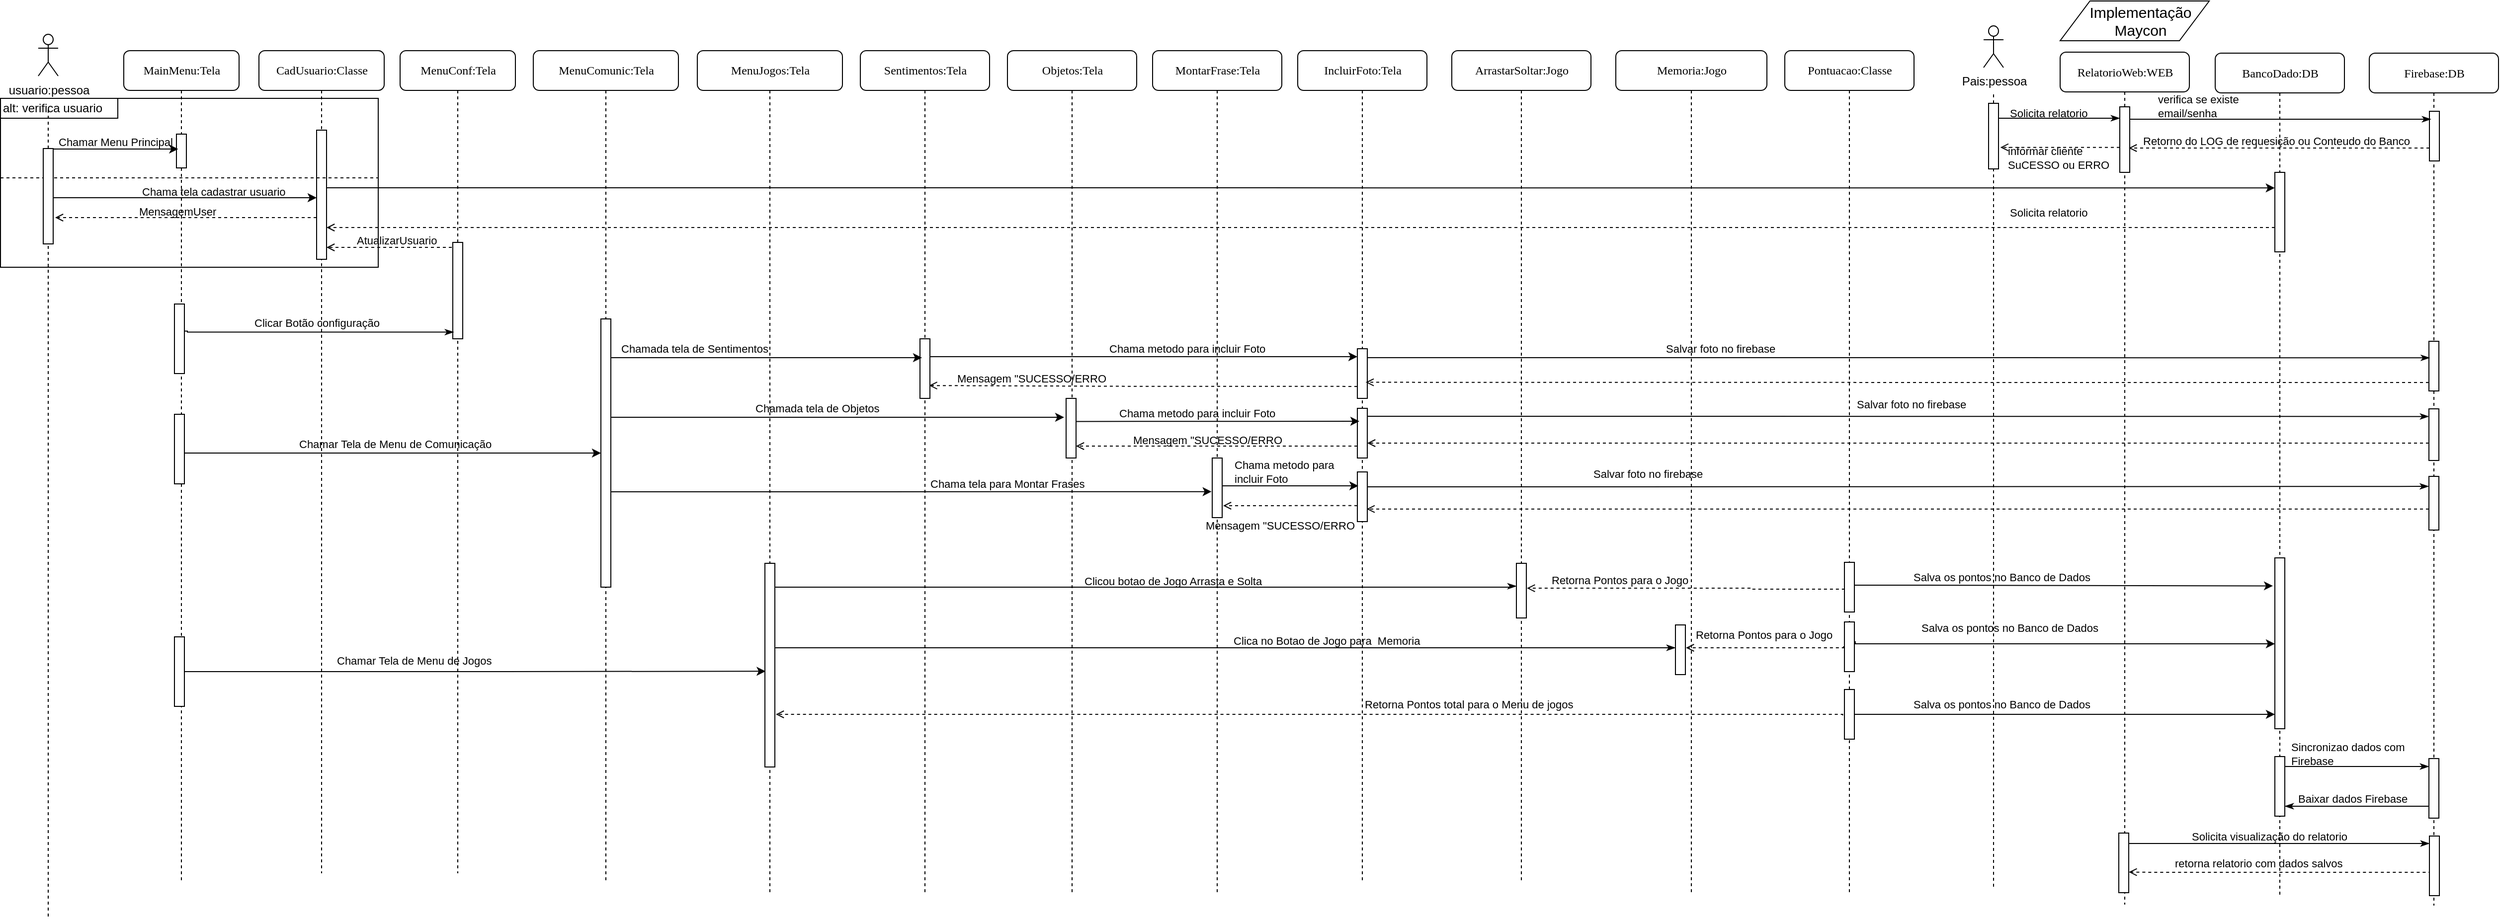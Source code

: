 <mxfile version="11.1.4" type="google"><diagram name="Page-1" id="13e1069c-82ec-6db2-03f1-153e76fe0fe0"><mxGraphModel dx="890" dy="378" grid="1" gridSize="10" guides="1" tooltips="1" connect="1" arrows="1" fold="1" page="1" pageScale="1" pageWidth="1100" pageHeight="850" background="#ffffff" math="0" shadow="0"><root><mxCell id="0"/><mxCell id="1" parent="0"/><mxCell id="p06RwnABcTfVbfI5XM1q-6" value="" style="shape=parallelogram;perimeter=parallelogramPerimeter;whiteSpace=wrap;html=1;fontSize=15;rotation=-180;" parent="1" vertex="1"><mxGeometry x="2097.5" y="7" width="150" height="40" as="geometry"/></mxCell><mxCell id="K6VKDuAlwAxnXdX2RbIp-1" value="" style="rounded=0;whiteSpace=wrap;html=1;" parent="1" vertex="1"><mxGeometry x="25.5" y="105" width="380" height="170" as="geometry"/></mxCell><mxCell id="K6VKDuAlwAxnXdX2RbIp-3" value="alt: verifica usuario" style="rounded=0;whiteSpace=wrap;html=1;align=left;" parent="1" vertex="1"><mxGeometry x="25.5" y="105" width="118" height="20" as="geometry"/></mxCell><mxCell id="7baba1c4bc27f4b0-2" value="MainMenu:Tela" style="shape=umlLifeline;perimeter=lifelinePerimeter;whiteSpace=wrap;html=1;container=1;collapsible=0;recursiveResize=0;outlineConnect=0;rounded=1;shadow=0;comic=0;labelBackgroundColor=none;strokeColor=#000000;strokeWidth=1;fillColor=#FFFFFF;fontFamily=Verdana;fontSize=12;fontColor=#000000;align=center;" parent="1" vertex="1"><mxGeometry x="149.5" y="57" width="116" height="838" as="geometry"/></mxCell><mxCell id="K6VKDuAlwAxnXdX2RbIp-13" value="" style="html=1;points=[];perimeter=orthogonalPerimeter;rounded=0;shadow=0;comic=0;labelBackgroundColor=none;strokeColor=#000000;strokeWidth=1;fillColor=#FFFFFF;fontFamily=Verdana;fontSize=12;fontColor=#000000;align=center;" parent="7baba1c4bc27f4b0-2" vertex="1"><mxGeometry x="53" y="84" width="10" height="34" as="geometry"/></mxCell><mxCell id="K6VKDuAlwAxnXdX2RbIp-22" value="" style="html=1;points=[];perimeter=orthogonalPerimeter;rounded=0;shadow=0;comic=0;labelBackgroundColor=none;strokeColor=#000000;strokeWidth=1;fillColor=#FFFFFF;fontFamily=Verdana;fontSize=12;fontColor=#000000;align=center;" parent="7baba1c4bc27f4b0-2" vertex="1"><mxGeometry x="51" y="255" width="10" height="70" as="geometry"/></mxCell><mxCell id="p06RwnABcTfVbfI5XM1q-39" value="" style="html=1;points=[];perimeter=orthogonalPerimeter;rounded=0;shadow=0;comic=0;labelBackgroundColor=none;strokeColor=#000000;strokeWidth=1;fillColor=#FFFFFF;fontFamily=Verdana;fontSize=12;fontColor=#000000;align=center;" parent="7baba1c4bc27f4b0-2" vertex="1"><mxGeometry x="51" y="366" width="10" height="70" as="geometry"/></mxCell><mxCell id="p06RwnABcTfVbfI5XM1q-43" value="" style="html=1;points=[];perimeter=orthogonalPerimeter;rounded=0;shadow=0;comic=0;labelBackgroundColor=none;strokeColor=#000000;strokeWidth=1;fillColor=#FFFFFF;fontFamily=Verdana;fontSize=12;fontColor=#000000;align=center;" parent="7baba1c4bc27f4b0-2" vertex="1"><mxGeometry x="51" y="590" width="10" height="70" as="geometry"/></mxCell><mxCell id="7baba1c4bc27f4b0-3" value="CadUsuario:Classe" style="shape=umlLifeline;perimeter=lifelinePerimeter;whiteSpace=wrap;html=1;container=1;collapsible=0;recursiveResize=0;outlineConnect=0;rounded=1;shadow=0;comic=0;labelBackgroundColor=none;strokeColor=#000000;strokeWidth=1;fillColor=#FFFFFF;fontFamily=Verdana;fontSize=12;fontColor=#000000;align=center;" parent="1" vertex="1"><mxGeometry x="285.5" y="57" width="126" height="828" as="geometry"/></mxCell><mxCell id="7baba1c4bc27f4b0-13" value="" style="html=1;points=[];perimeter=orthogonalPerimeter;rounded=0;shadow=0;comic=0;labelBackgroundColor=none;strokeColor=#000000;strokeWidth=1;fillColor=#FFFFFF;fontFamily=Verdana;fontSize=12;fontColor=#000000;align=center;" parent="7baba1c4bc27f4b0-3" vertex="1"><mxGeometry x="58" y="80" width="10" height="130" as="geometry"/></mxCell><mxCell id="7baba1c4bc27f4b0-4" value="MenuConf:Tela" style="shape=umlLifeline;perimeter=lifelinePerimeter;whiteSpace=wrap;html=1;container=1;collapsible=0;recursiveResize=0;outlineConnect=0;rounded=1;shadow=0;comic=0;labelBackgroundColor=none;strokeColor=#000000;strokeWidth=1;fillColor=#FFFFFF;fontFamily=Verdana;fontSize=12;fontColor=#000000;align=center;" parent="1" vertex="1"><mxGeometry x="427.5" y="57" width="116" height="828" as="geometry"/></mxCell><mxCell id="K6VKDuAlwAxnXdX2RbIp-24" value="" style="html=1;points=[];perimeter=orthogonalPerimeter;rounded=0;shadow=0;comic=0;labelBackgroundColor=none;strokeColor=#000000;strokeWidth=1;fillColor=#FFFFFF;fontFamily=Verdana;fontSize=12;fontColor=#000000;align=center;" parent="7baba1c4bc27f4b0-4" vertex="1"><mxGeometry x="53" y="193" width="10" height="97" as="geometry"/></mxCell><mxCell id="7baba1c4bc27f4b0-5" value="MenuComunic:Tela" style="shape=umlLifeline;perimeter=lifelinePerimeter;whiteSpace=wrap;html=1;container=1;collapsible=0;recursiveResize=0;outlineConnect=0;rounded=1;shadow=0;comic=0;labelBackgroundColor=none;strokeColor=#000000;strokeWidth=1;fillColor=#FFFFFF;fontFamily=Verdana;fontSize=12;fontColor=#000000;align=center;" parent="1" vertex="1"><mxGeometry x="561.5" y="57" width="146" height="838" as="geometry"/></mxCell><mxCell id="K6VKDuAlwAxnXdX2RbIp-31" value="" style="html=1;points=[];perimeter=orthogonalPerimeter;rounded=0;shadow=0;comic=0;labelBackgroundColor=none;strokeColor=#000000;strokeWidth=1;fillColor=#FFFFFF;fontFamily=Verdana;fontSize=12;fontColor=#000000;align=center;" parent="7baba1c4bc27f4b0-5" vertex="1"><mxGeometry x="68" y="270" width="10" height="270" as="geometry"/></mxCell><mxCell id="7baba1c4bc27f4b0-6" value="Sentimentos:Tela" style="shape=umlLifeline;perimeter=lifelinePerimeter;whiteSpace=wrap;html=1;container=1;collapsible=0;recursiveResize=0;outlineConnect=0;rounded=1;shadow=0;comic=0;labelBackgroundColor=none;strokeColor=#000000;strokeWidth=1;fillColor=#FFFFFF;fontFamily=Verdana;fontSize=12;fontColor=#000000;align=center;" parent="1" vertex="1"><mxGeometry x="890.5" y="57" width="130" height="848" as="geometry"/></mxCell><mxCell id="fmygSVgHREcVN6KpKcMr-1" value="" style="html=1;points=[];perimeter=orthogonalPerimeter;rounded=0;shadow=0;comic=0;labelBackgroundColor=none;strokeColor=#000000;strokeWidth=1;fillColor=#FFFFFF;fontFamily=Verdana;fontSize=12;fontColor=#000000;align=center;" parent="7baba1c4bc27f4b0-6" vertex="1"><mxGeometry x="60" y="290" width="10" height="60" as="geometry"/></mxCell><mxCell id="K6VKDuAlwAxnXdX2RbIp-10" value="" style="endArrow=none;dashed=1;html=1;fontSize=9;" parent="1" edge="1"><mxGeometry width="50" height="50" relative="1" as="geometry"><mxPoint x="25.5" y="185" as="sourcePoint"/><mxPoint x="405.5" y="185" as="targetPoint"/><Array as="points"><mxPoint x="231.5" y="185"/></Array></mxGeometry></mxCell><mxCell id="K6VKDuAlwAxnXdX2RbIp-14" style="edgeStyle=orthogonalEdgeStyle;rounded=0;orthogonalLoop=1;jettySize=auto;html=1;entryX=0.171;entryY=0.441;entryDx=0;entryDy=0;entryPerimeter=0;fontSize=9;" parent="1" source="7baba1c4bc27f4b0-9" target="K6VKDuAlwAxnXdX2RbIp-13" edge="1"><mxGeometry relative="1" as="geometry"><Array as="points"><mxPoint x="105.5" y="156"/><mxPoint x="105.5" y="156"/></Array></mxGeometry></mxCell><mxCell id="K6VKDuAlwAxnXdX2RbIp-16" style="edgeStyle=orthogonalEdgeStyle;rounded=0;orthogonalLoop=1;jettySize=auto;html=1;fontSize=9;" parent="1" source="7baba1c4bc27f4b0-9" target="7baba1c4bc27f4b0-13" edge="1"><mxGeometry relative="1" as="geometry"><Array as="points"><mxPoint x="245.5" y="205"/><mxPoint x="245.5" y="205"/></Array></mxGeometry></mxCell><mxCell id="K6VKDuAlwAxnXdX2RbIp-18" value="Chamar Menu Principal" style="text;html=1;strokeColor=none;fillColor=none;align=left;verticalAlign=middle;whiteSpace=wrap;rounded=0;fontSize=11;" parent="1" vertex="1"><mxGeometry x="81.5" y="139" width="124" height="20" as="geometry"/></mxCell><mxCell id="K6VKDuAlwAxnXdX2RbIp-19" style="edgeStyle=orthogonalEdgeStyle;rounded=0;orthogonalLoop=1;jettySize=auto;html=1;fontSize=9;dashed=1;endArrow=open;endFill=0;" parent="1" source="7baba1c4bc27f4b0-13" edge="1"><mxGeometry relative="1" as="geometry"><mxPoint x="80.5" y="225" as="targetPoint"/><Array as="points"><mxPoint x="85.5" y="225"/><mxPoint x="85.5" y="225"/></Array></mxGeometry></mxCell><mxCell id="K6VKDuAlwAxnXdX2RbIp-20" value="MensagemUser" style="text;html=1;strokeColor=none;fillColor=none;align=left;verticalAlign=middle;whiteSpace=wrap;rounded=0;fontSize=11;" parent="1" vertex="1"><mxGeometry x="162.5" y="209" width="73" height="20" as="geometry"/></mxCell><mxCell id="K6VKDuAlwAxnXdX2RbIp-21" value="Chama tela cadastrar usuario" style="text;html=1;strokeColor=none;fillColor=none;align=left;verticalAlign=middle;whiteSpace=wrap;rounded=0;fontSize=11;" parent="1" vertex="1"><mxGeometry x="165.5" y="189" width="150" height="20" as="geometry"/></mxCell><mxCell id="K6VKDuAlwAxnXdX2RbIp-23" value="Clicar Botão configuração" style="text;html=1;strokeColor=none;fillColor=none;align=left;verticalAlign=middle;whiteSpace=wrap;rounded=0;fontSize=11;" parent="1" vertex="1"><mxGeometry x="278.5" y="321" width="140" height="20" as="geometry"/></mxCell><mxCell id="K6VKDuAlwAxnXdX2RbIp-25" style="edgeStyle=orthogonalEdgeStyle;rounded=0;orthogonalLoop=1;jettySize=auto;html=1;endArrow=classicThin;endFill=1;fontSize=9;entryX=0.1;entryY=0.931;entryDx=0;entryDy=0;entryPerimeter=0;exitX=0.957;exitY=0.39;exitDx=0;exitDy=0;exitPerimeter=0;" parent="1" source="K6VKDuAlwAxnXdX2RbIp-22" target="K6VKDuAlwAxnXdX2RbIp-24" edge="1"><mxGeometry relative="1" as="geometry"><Array as="points"><mxPoint x="213.5" y="339"/><mxPoint x="213.5" y="340"/></Array></mxGeometry></mxCell><mxCell id="7QQMsZzEXRKVBx7jlnpy-2" value="Chamar Tela de Menu de Comunicação" style="text;html=1;strokeColor=none;fillColor=none;align=left;verticalAlign=middle;whiteSpace=wrap;rounded=0;fontSize=11;" parent="1" vertex="1"><mxGeometry x="324" y="443" width="207" height="20" as="geometry"/></mxCell><mxCell id="7QQMsZzEXRKVBx7jlnpy-7" style="edgeStyle=orthogonalEdgeStyle;rounded=0;orthogonalLoop=1;jettySize=auto;html=1;dashed=1;endArrow=open;endFill=0;" parent="1" edge="1"><mxGeometry relative="1" as="geometry"><mxPoint x="479.5" y="255" as="sourcePoint"/><mxPoint x="353.5" y="255" as="targetPoint"/><Array as="points"><mxPoint x="479.5" y="255"/><mxPoint x="353.5" y="255"/></Array></mxGeometry></mxCell><mxCell id="7QQMsZzEXRKVBx7jlnpy-9" value="AtualizarUsuario" style="text;html=1;strokeColor=none;fillColor=none;align=left;verticalAlign=middle;whiteSpace=wrap;rounded=0;fontSize=11;" parent="1" vertex="1"><mxGeometry x="381.5" y="238" width="60" height="20" as="geometry"/></mxCell><mxCell id="7QQMsZzEXRKVBx7jlnpy-10" value="Objetos:Tela" style="shape=umlLifeline;perimeter=lifelinePerimeter;whiteSpace=wrap;html=1;container=1;collapsible=0;recursiveResize=0;outlineConnect=0;rounded=1;shadow=0;comic=0;labelBackgroundColor=none;strokeColor=#000000;strokeWidth=1;fillColor=#FFFFFF;fontFamily=Verdana;fontSize=12;fontColor=#000000;align=center;" parent="1" vertex="1"><mxGeometry x="1038.5" y="57" width="130" height="848" as="geometry"/></mxCell><mxCell id="fmygSVgHREcVN6KpKcMr-4" value="" style="html=1;points=[];perimeter=orthogonalPerimeter;rounded=0;shadow=0;comic=0;labelBackgroundColor=none;strokeColor=#000000;strokeWidth=1;fillColor=#FFFFFF;fontFamily=Verdana;fontSize=12;fontColor=#000000;align=center;" parent="7QQMsZzEXRKVBx7jlnpy-10" vertex="1"><mxGeometry x="59" y="350" width="10" height="60" as="geometry"/></mxCell><mxCell id="7QQMsZzEXRKVBx7jlnpy-11" value="MontarFrase:Tela" style="shape=umlLifeline;perimeter=lifelinePerimeter;whiteSpace=wrap;html=1;container=1;collapsible=0;recursiveResize=0;outlineConnect=0;rounded=1;shadow=0;comic=0;labelBackgroundColor=none;strokeColor=#000000;strokeWidth=1;fillColor=#FFFFFF;fontFamily=Verdana;fontSize=12;fontColor=#000000;align=center;" parent="1" vertex="1"><mxGeometry x="1184.5" y="57" width="130" height="848" as="geometry"/></mxCell><mxCell id="fmygSVgHREcVN6KpKcMr-6" value="" style="html=1;points=[];perimeter=orthogonalPerimeter;rounded=0;shadow=0;comic=0;labelBackgroundColor=none;strokeColor=#000000;strokeWidth=1;fillColor=#FFFFFF;fontFamily=Verdana;fontSize=12;fontColor=#000000;align=center;" parent="7QQMsZzEXRKVBx7jlnpy-11" vertex="1"><mxGeometry x="60" y="410" width="10" height="60" as="geometry"/></mxCell><mxCell id="7QQMsZzEXRKVBx7jlnpy-12" value="IncluirFoto:Tela" style="shape=umlLifeline;perimeter=lifelinePerimeter;whiteSpace=wrap;html=1;container=1;collapsible=0;recursiveResize=0;outlineConnect=0;rounded=1;shadow=0;comic=0;labelBackgroundColor=none;strokeColor=#000000;strokeWidth=1;fillColor=#FFFFFF;fontFamily=Verdana;fontSize=12;fontColor=#000000;align=center;" parent="1" vertex="1"><mxGeometry x="1330.5" y="57" width="130" height="838" as="geometry"/></mxCell><mxCell id="p06RwnABcTfVbfI5XM1q-18" value="" style="html=1;points=[];perimeter=orthogonalPerimeter;rounded=0;shadow=0;comic=0;labelBackgroundColor=none;strokeColor=#000000;strokeWidth=1;fillColor=#FFFFFF;fontFamily=Verdana;fontSize=12;fontColor=#000000;align=center;" parent="7QQMsZzEXRKVBx7jlnpy-12" vertex="1"><mxGeometry x="60" y="300" width="10" height="50" as="geometry"/></mxCell><mxCell id="p06RwnABcTfVbfI5XM1q-21" value="" style="html=1;points=[];perimeter=orthogonalPerimeter;rounded=0;shadow=0;comic=0;labelBackgroundColor=none;strokeColor=#000000;strokeWidth=1;fillColor=#FFFFFF;fontFamily=Verdana;fontSize=12;fontColor=#000000;align=center;" parent="7QQMsZzEXRKVBx7jlnpy-12" vertex="1"><mxGeometry x="60" y="360" width="10" height="50" as="geometry"/></mxCell><mxCell id="p06RwnABcTfVbfI5XM1q-22" value="" style="html=1;points=[];perimeter=orthogonalPerimeter;rounded=0;shadow=0;comic=0;labelBackgroundColor=none;strokeColor=#000000;strokeWidth=1;fillColor=#FFFFFF;fontFamily=Verdana;fontSize=12;fontColor=#000000;align=center;" parent="7QQMsZzEXRKVBx7jlnpy-12" vertex="1"><mxGeometry x="60" y="424" width="10" height="50" as="geometry"/></mxCell><mxCell id="7QQMsZzEXRKVBx7jlnpy-13" value="MenuJogos:Tela" style="shape=umlLifeline;perimeter=lifelinePerimeter;whiteSpace=wrap;html=1;container=1;collapsible=0;recursiveResize=0;outlineConnect=0;rounded=1;shadow=0;comic=0;labelBackgroundColor=none;strokeColor=#000000;strokeWidth=1;fillColor=#FFFFFF;fontFamily=Verdana;fontSize=12;fontColor=#000000;align=center;" parent="1" vertex="1"><mxGeometry x="726.5" y="57" width="146" height="848" as="geometry"/></mxCell><mxCell id="fmygSVgHREcVN6KpKcMr-16" value="" style="html=1;points=[];perimeter=orthogonalPerimeter;rounded=0;shadow=0;comic=0;labelBackgroundColor=none;strokeColor=#000000;strokeWidth=1;fillColor=#FFFFFF;fontFamily=Verdana;fontSize=12;fontColor=#000000;align=center;" parent="7QQMsZzEXRKVBx7jlnpy-13" vertex="1"><mxGeometry x="68" y="516" width="10" height="205" as="geometry"/></mxCell><mxCell id="7QQMsZzEXRKVBx7jlnpy-16" value="ArrastarSoltar:Jogo" style="shape=umlLifeline;perimeter=lifelinePerimeter;whiteSpace=wrap;html=1;container=1;collapsible=0;recursiveResize=0;outlineConnect=0;rounded=1;shadow=0;comic=0;labelBackgroundColor=none;strokeColor=#000000;strokeWidth=1;fillColor=#FFFFFF;fontFamily=Verdana;fontSize=12;fontColor=#000000;align=center;" parent="1" vertex="1"><mxGeometry x="1485.5" y="57" width="140" height="838" as="geometry"/></mxCell><mxCell id="fmygSVgHREcVN6KpKcMr-17" value="" style="html=1;points=[];perimeter=orthogonalPerimeter;rounded=0;shadow=0;comic=0;labelBackgroundColor=none;strokeColor=#000000;strokeWidth=1;fillColor=#FFFFFF;fontFamily=Verdana;fontSize=12;fontColor=#000000;align=center;" parent="7QQMsZzEXRKVBx7jlnpy-16" vertex="1"><mxGeometry x="65" y="516" width="10" height="55" as="geometry"/></mxCell><mxCell id="7QQMsZzEXRKVBx7jlnpy-17" value="Memoria:Jogo" style="shape=umlLifeline;perimeter=lifelinePerimeter;whiteSpace=wrap;html=1;container=1;collapsible=0;recursiveResize=0;outlineConnect=0;rounded=1;shadow=0;comic=0;labelBackgroundColor=none;strokeColor=#000000;strokeWidth=1;fillColor=#FFFFFF;fontFamily=Verdana;fontSize=12;fontColor=#000000;align=center;" parent="1" vertex="1"><mxGeometry x="1650.5" y="57" width="152" height="848" as="geometry"/></mxCell><mxCell id="p06RwnABcTfVbfI5XM1q-60" value="Salvar foto no firebase" style="text;html=1;strokeColor=none;fillColor=none;align=left;verticalAlign=middle;whiteSpace=wrap;rounded=0;fontSize=11;" parent="7QQMsZzEXRKVBx7jlnpy-17" vertex="1"><mxGeometry x="-25" y="416" width="177" height="20" as="geometry"/></mxCell><mxCell id="7QQMsZzEXRKVBx7jlnpy-18" value="Pontuacao:Classe" style="shape=umlLifeline;perimeter=lifelinePerimeter;whiteSpace=wrap;html=1;container=1;collapsible=0;recursiveResize=0;outlineConnect=0;rounded=1;shadow=0;comic=0;labelBackgroundColor=none;strokeColor=#000000;strokeWidth=1;fillColor=#FFFFFF;fontFamily=Verdana;fontSize=12;fontColor=#000000;align=center;" parent="1" vertex="1"><mxGeometry x="1820.5" y="57" width="130" height="848" as="geometry"/></mxCell><mxCell id="p06RwnABcTfVbfI5XM1q-24" value="" style="html=1;points=[];perimeter=orthogonalPerimeter;rounded=0;shadow=0;comic=0;labelBackgroundColor=none;strokeColor=#000000;strokeWidth=1;fillColor=#FFFFFF;fontFamily=Verdana;fontSize=12;fontColor=#000000;align=center;" parent="7QQMsZzEXRKVBx7jlnpy-18" vertex="1"><mxGeometry x="60" y="515" width="10" height="50" as="geometry"/></mxCell><mxCell id="p06RwnABcTfVbfI5XM1q-26" value="" style="html=1;points=[];perimeter=orthogonalPerimeter;rounded=0;shadow=0;comic=0;labelBackgroundColor=none;strokeColor=#000000;strokeWidth=1;fillColor=#FFFFFF;fontFamily=Verdana;fontSize=12;fontColor=#000000;align=center;" parent="7QQMsZzEXRKVBx7jlnpy-18" vertex="1"><mxGeometry x="60" y="643" width="10" height="50" as="geometry"/></mxCell><mxCell id="fmygSVgHREcVN6KpKcMr-3" style="edgeStyle=orthogonalEdgeStyle;rounded=0;orthogonalLoop=1;jettySize=auto;html=1;" parent="1" source="K6VKDuAlwAxnXdX2RbIp-31" edge="1"><mxGeometry relative="1" as="geometry"><mxPoint x="952.5" y="366" as="targetPoint"/><Array as="points"><mxPoint x="952.5" y="366"/></Array></mxGeometry></mxCell><mxCell id="fmygSVgHREcVN6KpKcMr-5" style="edgeStyle=orthogonalEdgeStyle;rounded=0;orthogonalLoop=1;jettySize=auto;html=1;" parent="1" source="K6VKDuAlwAxnXdX2RbIp-31" edge="1"><mxGeometry relative="1" as="geometry"><mxPoint x="1095.5" y="426" as="targetPoint"/><Array as="points"><mxPoint x="1095.5" y="426"/></Array></mxGeometry></mxCell><mxCell id="fmygSVgHREcVN6KpKcMr-8" style="edgeStyle=orthogonalEdgeStyle;rounded=0;orthogonalLoop=1;jettySize=auto;html=1;entryX=-0.065;entryY=0.564;entryDx=0;entryDy=0;entryPerimeter=0;" parent="1" source="K6VKDuAlwAxnXdX2RbIp-31" target="fmygSVgHREcVN6KpKcMr-6" edge="1"><mxGeometry relative="1" as="geometry"><Array as="points"><mxPoint x="795.5" y="501"/><mxPoint x="795.5" y="501"/></Array></mxGeometry></mxCell><mxCell id="fmygSVgHREcVN6KpKcMr-10" style="edgeStyle=orthogonalEdgeStyle;rounded=0;orthogonalLoop=1;jettySize=auto;html=1;" parent="1" source="fmygSVgHREcVN6KpKcMr-1" edge="1"><mxGeometry relative="1" as="geometry"><mxPoint x="1390.5" y="365" as="targetPoint"/><Array as="points"><mxPoint x="1390.5" y="365"/></Array></mxGeometry></mxCell><mxCell id="fmygSVgHREcVN6KpKcMr-11" style="edgeStyle=orthogonalEdgeStyle;rounded=0;orthogonalLoop=1;jettySize=auto;html=1;exitX=0.988;exitY=0.387;exitDx=0;exitDy=0;exitPerimeter=0;" parent="1" source="fmygSVgHREcVN6KpKcMr-4" edge="1"><mxGeometry relative="1" as="geometry"><mxPoint x="1107.5" y="419.333" as="sourcePoint"/><mxPoint x="1392.5" y="430" as="targetPoint"/><Array as="points"><mxPoint x="1392.5" y="430"/></Array></mxGeometry></mxCell><mxCell id="fmygSVgHREcVN6KpKcMr-12" style="edgeStyle=orthogonalEdgeStyle;rounded=0;orthogonalLoop=1;jettySize=auto;html=1;" parent="1" source="fmygSVgHREcVN6KpKcMr-6" edge="1"><mxGeometry relative="1" as="geometry"><mxPoint x="1391.5" y="495" as="targetPoint"/><Array as="points"><mxPoint x="1391.5" y="495"/></Array></mxGeometry></mxCell><mxCell id="fmygSVgHREcVN6KpKcMr-14" style="edgeStyle=orthogonalEdgeStyle;rounded=0;orthogonalLoop=1;jettySize=auto;html=1;dashed=1;endArrow=open;endFill=0;" parent="1" edge="1"><mxGeometry relative="1" as="geometry"><mxPoint x="1107.5" y="455" as="targetPoint"/><Array as="points"><mxPoint x="1107.5" y="455"/></Array><mxPoint x="1390.5" y="454.941" as="sourcePoint"/></mxGeometry></mxCell><mxCell id="fmygSVgHREcVN6KpKcMr-15" style="edgeStyle=orthogonalEdgeStyle;rounded=0;orthogonalLoop=1;jettySize=auto;html=1;dashed=1;endArrow=open;endFill=0;" parent="1" edge="1"><mxGeometry relative="1" as="geometry"><mxPoint x="1255.5" y="515.0" as="targetPoint"/><Array as="points"><mxPoint x="1365.5" y="515"/><mxPoint x="1365.5" y="515"/></Array><mxPoint x="1390.5" y="514.941" as="sourcePoint"/></mxGeometry></mxCell><mxCell id="fmygSVgHREcVN6KpKcMr-18" value="" style="html=1;points=[];perimeter=orthogonalPerimeter;rounded=0;shadow=0;comic=0;labelBackgroundColor=none;strokeColor=#000000;strokeWidth=1;fillColor=#FFFFFF;fontFamily=Verdana;fontSize=12;fontColor=#000000;align=center;" parent="1" vertex="1"><mxGeometry x="1710.5" y="635" width="10" height="50" as="geometry"/></mxCell><mxCell id="fmygSVgHREcVN6KpKcMr-20" style="edgeStyle=orthogonalEdgeStyle;rounded=0;orthogonalLoop=1;jettySize=auto;html=1;endArrow=classicThin;endFill=1;entryX=0;entryY=0.418;entryDx=0;entryDy=0;entryPerimeter=0;" parent="1" source="fmygSVgHREcVN6KpKcMr-16" target="fmygSVgHREcVN6KpKcMr-17" edge="1"><mxGeometry relative="1" as="geometry"><mxPoint x="1545.5" y="598" as="targetPoint"/><Array as="points"><mxPoint x="1545.5" y="597"/><mxPoint x="1545.5" y="596"/></Array></mxGeometry></mxCell><mxCell id="fmygSVgHREcVN6KpKcMr-23" style="edgeStyle=orthogonalEdgeStyle;rounded=0;orthogonalLoop=1;jettySize=auto;html=1;entryX=0;entryY=0.46;entryDx=0;entryDy=0;entryPerimeter=0;endArrow=classicThin;endFill=1;" parent="1" source="fmygSVgHREcVN6KpKcMr-16" target="fmygSVgHREcVN6KpKcMr-18" edge="1"><mxGeometry relative="1" as="geometry"><Array as="points"><mxPoint x="1045.5" y="658"/><mxPoint x="1045.5" y="658"/></Array></mxGeometry></mxCell><mxCell id="fmygSVgHREcVN6KpKcMr-24" style="edgeStyle=orthogonalEdgeStyle;rounded=0;orthogonalLoop=1;jettySize=auto;html=1;entryX=1.057;entryY=0.455;entryDx=0;entryDy=0;entryPerimeter=0;endArrow=open;endFill=0;dashed=1;exitX=0.043;exitY=0.54;exitDx=0;exitDy=0;exitPerimeter=0;" parent="1" source="p06RwnABcTfVbfI5XM1q-24" target="fmygSVgHREcVN6KpKcMr-17" edge="1"><mxGeometry relative="1" as="geometry"><Array as="points"><mxPoint x="1785.5" y="599"/></Array><mxPoint x="1865.5" y="598" as="sourcePoint"/></mxGeometry></mxCell><mxCell id="fmygSVgHREcVN6KpKcMr-25" style="edgeStyle=orthogonalEdgeStyle;rounded=0;orthogonalLoop=1;jettySize=auto;html=1;entryX=1.057;entryY=0.46;entryDx=0;entryDy=0;entryPerimeter=0;dashed=1;endArrow=open;endFill=0;exitX=-0.1;exitY=0.492;exitDx=0;exitDy=0;exitPerimeter=0;" parent="1" source="p06RwnABcTfVbfI5XM1q-25" target="fmygSVgHREcVN6KpKcMr-18" edge="1"><mxGeometry relative="1" as="geometry"><Array as="points"><mxPoint x="1879.5" y="658"/></Array><mxPoint x="1865.5" y="658" as="sourcePoint"/></mxGeometry></mxCell><mxCell id="fmygSVgHREcVN6KpKcMr-26" style="edgeStyle=orthogonalEdgeStyle;rounded=0;orthogonalLoop=1;jettySize=auto;html=1;dashed=1;endArrow=open;endFill=0;exitX=-0.179;exitY=0.522;exitDx=0;exitDy=0;exitPerimeter=0;" parent="1" source="p06RwnABcTfVbfI5XM1q-26" edge="1"><mxGeometry relative="1" as="geometry"><mxPoint x="805.5" y="725" as="targetPoint"/><Array as="points"><mxPoint x="1878.5" y="725"/></Array><mxPoint x="1865.5" y="725.143" as="sourcePoint"/></mxGeometry></mxCell><mxCell id="7M_UAJE_mHbrI5bxQv8I-1" value="Chamada tela de Sentimentos" style="text;html=1;strokeColor=none;fillColor=none;align=left;verticalAlign=middle;whiteSpace=wrap;rounded=0;fontSize=11;" parent="1" vertex="1"><mxGeometry x="647.5" y="347" width="168" height="20" as="geometry"/></mxCell><mxCell id="7M_UAJE_mHbrI5bxQv8I-4" value="Chama tela para Montar Frases" style="text;html=1;strokeColor=none;fillColor=none;align=left;verticalAlign=middle;whiteSpace=wrap;rounded=0;fontSize=11;" parent="1" vertex="1"><mxGeometry x="958.5" y="483" width="177" height="20" as="geometry"/></mxCell><mxCell id="7M_UAJE_mHbrI5bxQv8I-6" value="Chama metodo para incluir Foto" style="text;html=1;strokeColor=none;fillColor=none;align=left;verticalAlign=middle;whiteSpace=wrap;rounded=0;fontSize=11;" parent="1" vertex="1"><mxGeometry x="1138.5" y="347" width="177" height="20" as="geometry"/></mxCell><mxCell id="7M_UAJE_mHbrI5bxQv8I-10" value="Mensagem &quot;SUCESSO/ERRO" style="text;html=1;strokeColor=none;fillColor=none;align=left;verticalAlign=middle;whiteSpace=wrap;rounded=0;fontSize=11;" parent="1" vertex="1"><mxGeometry x="985.5" y="377" width="160" height="20" as="geometry"/></mxCell><mxCell id="7M_UAJE_mHbrI5bxQv8I-12" value="Mensagem &quot;SUCESSO/ERRO" style="text;html=1;strokeColor=none;fillColor=none;align=left;verticalAlign=middle;whiteSpace=wrap;rounded=0;fontSize=11;" parent="1" vertex="1"><mxGeometry x="1162.5" y="439" width="160" height="20" as="geometry"/></mxCell><mxCell id="7M_UAJE_mHbrI5bxQv8I-13" value="Mensagem &quot;SUCESSO/ERRO" style="text;html=1;strokeColor=none;fillColor=none;align=left;verticalAlign=middle;whiteSpace=wrap;rounded=0;fontSize=11;" parent="1" vertex="1"><mxGeometry x="1235.5" y="525" width="160" height="20" as="geometry"/></mxCell><mxCell id="7M_UAJE_mHbrI5bxQv8I-14" value="Clicou botao de Jogo Arrasta e Solta" style="text;html=1;strokeColor=none;fillColor=none;align=left;verticalAlign=middle;whiteSpace=wrap;rounded=0;fontSize=11;" parent="1" vertex="1"><mxGeometry x="1113.5" y="581" width="202" height="20" as="geometry"/></mxCell><mxCell id="7M_UAJE_mHbrI5bxQv8I-17" value="Clica no Botao de Jogo para&amp;nbsp; Memoria" style="text;html=1;strokeColor=none;fillColor=none;align=left;verticalAlign=middle;whiteSpace=wrap;rounded=0;fontSize=11;" parent="1" vertex="1"><mxGeometry x="1263.5" y="641" width="212" height="20" as="geometry"/></mxCell><mxCell id="7M_UAJE_mHbrI5bxQv8I-18" value="Retorna Pontos para o Jogo" style="text;html=1;strokeColor=none;fillColor=none;align=left;verticalAlign=middle;whiteSpace=wrap;rounded=0;fontSize=11;" parent="1" vertex="1"><mxGeometry x="1583.5" y="580" width="160" height="20" as="geometry"/></mxCell><mxCell id="pm5-5ocnwksmDDtxn5Vz-3" style="edgeStyle=orthogonalEdgeStyle;rounded=0;orthogonalLoop=1;jettySize=auto;html=1;exitX=1.09;exitY=0.388;exitDx=0;exitDy=0;exitPerimeter=0;" parent="1" source="p06RwnABcTfVbfI5XM1q-25" target="pm5-5ocnwksmDDtxn5Vz-1" edge="1"><mxGeometry relative="1" as="geometry"><Array as="points"><mxPoint x="1891.5" y="654"/></Array></mxGeometry></mxCell><mxCell id="7M_UAJE_mHbrI5bxQv8I-19" value="Retorna Pontos para o Jogo" style="text;html=1;strokeColor=none;fillColor=none;align=left;verticalAlign=middle;whiteSpace=wrap;rounded=0;fontSize=11;" parent="1" vertex="1"><mxGeometry x="1728.5" y="635" width="145" height="20" as="geometry"/></mxCell><mxCell id="7M_UAJE_mHbrI5bxQv8I-20" value="Retorna Pontos total para o Menu de jogos" style="text;html=1;strokeColor=none;fillColor=none;align=left;verticalAlign=middle;whiteSpace=wrap;rounded=0;fontSize=11;" parent="1" vertex="1"><mxGeometry x="1395.5" y="705" width="220" height="20" as="geometry"/></mxCell><mxCell id="p06RwnABcTfVbfI5XM1q-1" value="RelatorioWeb:WEB" style="shape=umlLifeline;perimeter=lifelinePerimeter;whiteSpace=wrap;html=1;container=1;collapsible=0;recursiveResize=0;outlineConnect=0;rounded=1;shadow=0;comic=0;labelBackgroundColor=none;strokeColor=#000000;strokeWidth=1;fillColor=#FFFFFF;fontFamily=Verdana;fontSize=12;fontColor=#000000;align=center;" parent="1" vertex="1"><mxGeometry x="2097.5" y="58.5" width="130" height="858" as="geometry"/></mxCell><mxCell id="veVWYp7vHKUD7GlXONoq-51" value="" style="html=1;points=[];perimeter=orthogonalPerimeter;rounded=0;shadow=0;comic=0;labelBackgroundColor=none;strokeColor=#000000;strokeWidth=1;fillColor=#FFFFFF;fontFamily=Verdana;fontSize=12;fontColor=#000000;align=center;" parent="p06RwnABcTfVbfI5XM1q-1" vertex="1"><mxGeometry x="60" y="55" width="10" height="66" as="geometry"/></mxCell><mxCell id="p06RwnABcTfVbfI5XM1q-5" value="Implementação Maycon" style="text;html=1;strokeColor=none;fillColor=none;align=center;verticalAlign=middle;whiteSpace=wrap;rounded=0;fontSize=15;" parent="1" vertex="1"><mxGeometry x="2145.5" y="17" width="65" height="20" as="geometry"/></mxCell><mxCell id="p06RwnABcTfVbfI5XM1q-8" value="BancoDado:DB" style="shape=umlLifeline;perimeter=lifelinePerimeter;whiteSpace=wrap;html=1;container=1;collapsible=0;recursiveResize=0;outlineConnect=0;rounded=1;shadow=0;comic=0;labelBackgroundColor=none;strokeColor=#000000;strokeWidth=1;fillColor=#FFFFFF;fontFamily=Verdana;fontSize=12;fontColor=#000000;align=center;" parent="1" vertex="1"><mxGeometry x="2253.5" y="59.5" width="130" height="848" as="geometry"/></mxCell><mxCell id="p06RwnABcTfVbfI5XM1q-9" value="" style="html=1;points=[];perimeter=orthogonalPerimeter;rounded=0;shadow=0;comic=0;labelBackgroundColor=none;strokeColor=#000000;strokeWidth=1;fillColor=#FFFFFF;fontFamily=Verdana;fontSize=12;fontColor=#000000;align=center;" parent="p06RwnABcTfVbfI5XM1q-8" vertex="1"><mxGeometry x="60" y="120" width="10" height="80" as="geometry"/></mxCell><mxCell id="pm5-5ocnwksmDDtxn5Vz-1" value="" style="html=1;points=[];perimeter=orthogonalPerimeter;rounded=0;shadow=0;comic=0;labelBackgroundColor=none;strokeColor=#000000;strokeWidth=1;fillColor=#FFFFFF;fontFamily=Verdana;fontSize=12;fontColor=#000000;align=center;" parent="p06RwnABcTfVbfI5XM1q-8" vertex="1"><mxGeometry x="60" y="508" width="10" height="172" as="geometry"/></mxCell><mxCell id="pm5-5ocnwksmDDtxn5Vz-10" value="" style="html=1;points=[];perimeter=orthogonalPerimeter;rounded=0;shadow=0;comic=0;labelBackgroundColor=none;strokeColor=#000000;strokeWidth=1;fillColor=#FFFFFF;fontFamily=Verdana;fontSize=12;fontColor=#000000;align=center;" parent="p06RwnABcTfVbfI5XM1q-8" vertex="1"><mxGeometry x="60" y="708" width="10" height="60" as="geometry"/></mxCell><mxCell id="p06RwnABcTfVbfI5XM1q-10" value="Chamada tela de Objetos" style="text;html=1;strokeColor=none;fillColor=none;align=left;verticalAlign=middle;whiteSpace=wrap;rounded=0;fontSize=11;" parent="1" vertex="1"><mxGeometry x="782.5" y="407" width="168" height="20" as="geometry"/></mxCell><mxCell id="p06RwnABcTfVbfI5XM1q-12" value="Chama metodo para incluir Foto" style="text;html=1;strokeColor=none;fillColor=none;align=left;verticalAlign=middle;whiteSpace=wrap;rounded=0;fontSize=11;" parent="1" vertex="1"><mxGeometry x="1148.5" y="412" width="177" height="20" as="geometry"/></mxCell><mxCell id="p06RwnABcTfVbfI5XM1q-13" value="Chama metodo para incluir Foto" style="text;html=1;strokeColor=none;fillColor=none;align=left;verticalAlign=middle;whiteSpace=wrap;rounded=0;fontSize=11;" parent="1" vertex="1"><mxGeometry x="1265" y="465" width="121" height="32" as="geometry"/></mxCell><mxCell id="p06RwnABcTfVbfI5XM1q-15" value="Chamar Tela de Menu de Jogos" style="text;html=1;strokeColor=none;fillColor=none;align=left;verticalAlign=middle;whiteSpace=wrap;rounded=0;fontSize=11;" parent="1" vertex="1"><mxGeometry x="361.5" y="661" width="207" height="20" as="geometry"/></mxCell><mxCell id="fmygSVgHREcVN6KpKcMr-13" style="edgeStyle=orthogonalEdgeStyle;rounded=0;orthogonalLoop=1;jettySize=auto;html=1;entryX=0.917;entryY=0.784;entryDx=0;entryDy=0;entryPerimeter=0;dashed=1;endArrow=open;endFill=0;" parent="1" target="fmygSVgHREcVN6KpKcMr-1" edge="1"><mxGeometry relative="1" as="geometry"><Array as="points"><mxPoint x="1175.5" y="395"/></Array><mxPoint x="1390.5" y="394.941" as="sourcePoint"/></mxGeometry></mxCell><mxCell id="p06RwnABcTfVbfI5XM1q-25" value="" style="html=1;points=[];perimeter=orthogonalPerimeter;rounded=0;shadow=0;comic=0;labelBackgroundColor=none;strokeColor=#000000;strokeWidth=1;fillColor=#FFFFFF;fontFamily=Verdana;fontSize=12;fontColor=#000000;align=center;" parent="1" vertex="1"><mxGeometry x="1880.5" y="632" width="10" height="50" as="geometry"/></mxCell><mxCell id="p06RwnABcTfVbfI5XM1q-36" style="edgeStyle=orthogonalEdgeStyle;rounded=0;orthogonalLoop=1;jettySize=auto;html=1;fontSize=15;entryX=-0.014;entryY=0.196;entryDx=0;entryDy=0;entryPerimeter=0;" parent="1" source="7baba1c4bc27f4b0-13" target="p06RwnABcTfVbfI5XM1q-9" edge="1"><mxGeometry relative="1" as="geometry"><mxPoint x="2193.5" y="195" as="targetPoint"/><Array as="points"><mxPoint x="843.5" y="195"/><mxPoint x="843.5" y="195"/></Array></mxGeometry></mxCell><mxCell id="p06RwnABcTfVbfI5XM1q-40" style="edgeStyle=orthogonalEdgeStyle;rounded=0;orthogonalLoop=1;jettySize=auto;html=1;fontSize=15;" parent="1" source="p06RwnABcTfVbfI5XM1q-39" target="K6VKDuAlwAxnXdX2RbIp-31" edge="1"><mxGeometry relative="1" as="geometry"><Array as="points"><mxPoint x="333.5" y="462"/><mxPoint x="333.5" y="462"/></Array></mxGeometry></mxCell><mxCell id="p06RwnABcTfVbfI5XM1q-44" style="edgeStyle=orthogonalEdgeStyle;rounded=0;orthogonalLoop=1;jettySize=auto;html=1;entryX=0.067;entryY=0.53;entryDx=0;entryDy=0;entryPerimeter=0;fontSize=15;" parent="1" source="p06RwnABcTfVbfI5XM1q-43" target="fmygSVgHREcVN6KpKcMr-16" edge="1"><mxGeometry relative="1" as="geometry"/></mxCell><mxCell id="p06RwnABcTfVbfI5XM1q-45" style="edgeStyle=orthogonalEdgeStyle;rounded=0;orthogonalLoop=1;jettySize=auto;html=1;fontSize=15;dashed=1;endArrow=open;endFill=0;" parent="1" source="p06RwnABcTfVbfI5XM1q-9" edge="1"><mxGeometry relative="1" as="geometry"><mxPoint x="353.5" y="235" as="targetPoint"/><Array as="points"><mxPoint x="2196.5" y="235"/><mxPoint x="353.5" y="235"/></Array></mxGeometry></mxCell><mxCell id="p06RwnABcTfVbfI5XM1q-46" value="Firebase:DB" style="shape=umlLifeline;perimeter=lifelinePerimeter;whiteSpace=wrap;html=1;container=1;collapsible=0;recursiveResize=0;outlineConnect=0;rounded=1;shadow=0;comic=0;labelBackgroundColor=none;strokeColor=#000000;strokeWidth=1;fillColor=#FFFFFF;fontFamily=Verdana;fontSize=12;fontColor=#000000;align=center;" parent="1" vertex="1"><mxGeometry x="2408.5" y="59.5" width="130" height="858" as="geometry"/></mxCell><mxCell id="p06RwnABcTfVbfI5XM1q-47" value="" style="html=1;points=[];perimeter=orthogonalPerimeter;rounded=0;shadow=0;comic=0;labelBackgroundColor=none;strokeColor=#000000;strokeWidth=1;fillColor=#FFFFFF;fontFamily=Verdana;fontSize=12;fontColor=#000000;align=center;" parent="p06RwnABcTfVbfI5XM1q-46" vertex="1"><mxGeometry x="60" y="290" width="10" height="50" as="geometry"/></mxCell><mxCell id="p06RwnABcTfVbfI5XM1q-49" value="" style="html=1;points=[];perimeter=orthogonalPerimeter;rounded=0;shadow=0;comic=0;labelBackgroundColor=none;strokeColor=#000000;strokeWidth=1;fillColor=#FFFFFF;fontFamily=Verdana;fontSize=12;fontColor=#000000;align=center;" parent="p06RwnABcTfVbfI5XM1q-46" vertex="1"><mxGeometry x="60" y="426" width="10" height="54" as="geometry"/></mxCell><mxCell id="p06RwnABcTfVbfI5XM1q-48" value="" style="html=1;points=[];perimeter=orthogonalPerimeter;rounded=0;shadow=0;comic=0;labelBackgroundColor=none;strokeColor=#000000;strokeWidth=1;fillColor=#FFFFFF;fontFamily=Verdana;fontSize=12;fontColor=#000000;align=center;" parent="p06RwnABcTfVbfI5XM1q-46" vertex="1"><mxGeometry x="60" y="358" width="10" height="52" as="geometry"/></mxCell><mxCell id="veVWYp7vHKUD7GlXONoq-6" value="" style="html=1;points=[];perimeter=orthogonalPerimeter;rounded=0;shadow=0;comic=0;labelBackgroundColor=none;strokeColor=#000000;strokeWidth=1;fillColor=#FFFFFF;fontFamily=Verdana;fontSize=12;fontColor=#000000;align=center;" parent="p06RwnABcTfVbfI5XM1q-46" vertex="1"><mxGeometry x="60" y="710" width="10" height="60" as="geometry"/></mxCell><mxCell id="veVWYp7vHKUD7GlXONoq-52" value="" style="html=1;points=[];perimeter=orthogonalPerimeter;rounded=0;shadow=0;comic=0;labelBackgroundColor=none;strokeColor=#000000;strokeWidth=1;fillColor=#FFFFFF;fontFamily=Verdana;fontSize=12;fontColor=#000000;align=center;" parent="p06RwnABcTfVbfI5XM1q-46" vertex="1"><mxGeometry x="60.5" y="58.5" width="10" height="50" as="geometry"/></mxCell><mxCell id="p06RwnABcTfVbfI5XM1q-50" style="edgeStyle=orthogonalEdgeStyle;rounded=0;orthogonalLoop=1;jettySize=auto;html=1;endArrow=classicThin;endFill=1;fontSize=15;entryX=0.083;entryY=0.333;entryDx=0;entryDy=0;entryPerimeter=0;" parent="1" source="p06RwnABcTfVbfI5XM1q-18" target="p06RwnABcTfVbfI5XM1q-47" edge="1"><mxGeometry relative="1" as="geometry"><mxPoint x="2344.5" y="365" as="targetPoint"/><Array as="points"><mxPoint x="1863.5" y="366"/><mxPoint x="1863.5" y="366"/></Array></mxGeometry></mxCell><mxCell id="p06RwnABcTfVbfI5XM1q-51" style="edgeStyle=orthogonalEdgeStyle;rounded=0;orthogonalLoop=1;jettySize=auto;html=1;endArrow=classicThin;endFill=1;fontSize=15;entryX=-0.018;entryY=0.186;entryDx=0;entryDy=0;entryPerimeter=0;" parent="1" source="p06RwnABcTfVbfI5XM1q-22" target="p06RwnABcTfVbfI5XM1q-49" edge="1"><mxGeometry relative="1" as="geometry"><mxPoint x="2345.5" y="495" as="targetPoint"/><Array as="points"><mxPoint x="1663.5" y="496"/><mxPoint x="1663.5" y="496"/></Array></mxGeometry></mxCell><mxCell id="p06RwnABcTfVbfI5XM1q-53" style="edgeStyle=orthogonalEdgeStyle;rounded=0;orthogonalLoop=1;jettySize=auto;html=1;endArrow=classicThin;endFill=1;fontSize=15;entryX=0;entryY=0.148;entryDx=0;entryDy=0;entryPerimeter=0;" parent="1" source="p06RwnABcTfVbfI5XM1q-21" target="p06RwnABcTfVbfI5XM1q-48" edge="1"><mxGeometry relative="1" as="geometry"><mxPoint x="2463.5" y="425" as="targetPoint"/><Array as="points"><mxPoint x="1663.5" y="425"/><mxPoint x="1663.5" y="425"/></Array></mxGeometry></mxCell><mxCell id="p06RwnABcTfVbfI5XM1q-55" style="edgeStyle=orthogonalEdgeStyle;rounded=0;orthogonalLoop=1;jettySize=auto;html=1;entryX=0.841;entryY=0.676;entryDx=0;entryDy=0;entryPerimeter=0;endArrow=open;endFill=0;fontSize=15;dashed=1;" parent="1" source="p06RwnABcTfVbfI5XM1q-47" target="p06RwnABcTfVbfI5XM1q-18" edge="1"><mxGeometry relative="1" as="geometry"><Array as="points"><mxPoint x="2113.5" y="391"/><mxPoint x="2113.5" y="391"/></Array></mxGeometry></mxCell><mxCell id="p06RwnABcTfVbfI5XM1q-56" style="edgeStyle=orthogonalEdgeStyle;rounded=0;orthogonalLoop=1;jettySize=auto;html=1;dashed=1;endArrow=open;endFill=0;fontSize=15;" parent="1" source="p06RwnABcTfVbfI5XM1q-48" target="p06RwnABcTfVbfI5XM1q-21" edge="1"><mxGeometry relative="1" as="geometry"><Array as="points"><mxPoint x="1763.5" y="452"/><mxPoint x="1763.5" y="452"/></Array></mxGeometry></mxCell><mxCell id="p06RwnABcTfVbfI5XM1q-57" style="edgeStyle=orthogonalEdgeStyle;rounded=0;orthogonalLoop=1;jettySize=auto;html=1;entryX=0.933;entryY=0.747;entryDx=0;entryDy=0;entryPerimeter=0;dashed=1;endArrow=open;endFill=0;fontSize=15;" parent="1" source="p06RwnABcTfVbfI5XM1q-49" target="p06RwnABcTfVbfI5XM1q-22" edge="1"><mxGeometry relative="1" as="geometry"><Array as="points"><mxPoint x="2113.5" y="518"/></Array></mxGeometry></mxCell><mxCell id="p06RwnABcTfVbfI5XM1q-58" value="Salvar foto no firebase" style="text;html=1;strokeColor=none;fillColor=none;align=left;verticalAlign=middle;whiteSpace=wrap;rounded=0;fontSize=11;" parent="1" vertex="1"><mxGeometry x="1698.5" y="347" width="177" height="20" as="geometry"/></mxCell><mxCell id="p06RwnABcTfVbfI5XM1q-59" value="Salvar foto no firebase" style="text;html=1;strokeColor=none;fillColor=none;align=left;verticalAlign=middle;whiteSpace=wrap;rounded=0;fontSize=11;" parent="1" vertex="1"><mxGeometry x="1890.5" y="403" width="113" height="20" as="geometry"/></mxCell><mxCell id="pm5-5ocnwksmDDtxn5Vz-2" style="edgeStyle=orthogonalEdgeStyle;rounded=0;orthogonalLoop=1;jettySize=auto;html=1;entryX=-0.195;entryY=0.164;entryDx=0;entryDy=0;entryPerimeter=0;" parent="1" source="p06RwnABcTfVbfI5XM1q-24" target="pm5-5ocnwksmDDtxn5Vz-1" edge="1"><mxGeometry relative="1" as="geometry"><mxPoint x="2183.5" y="597" as="targetPoint"/><Array as="points"><mxPoint x="1963.5" y="595"/><mxPoint x="1963.5" y="595"/></Array></mxGeometry></mxCell><mxCell id="pm5-5ocnwksmDDtxn5Vz-4" style="edgeStyle=orthogonalEdgeStyle;rounded=0;orthogonalLoop=1;jettySize=auto;html=1;" parent="1" source="p06RwnABcTfVbfI5XM1q-26" target="pm5-5ocnwksmDDtxn5Vz-1" edge="1"><mxGeometry relative="1" as="geometry"><Array as="points"><mxPoint x="2123.5" y="725"/><mxPoint x="2123.5" y="725"/></Array></mxGeometry></mxCell><mxCell id="pm5-5ocnwksmDDtxn5Vz-5" value="Salva os pontos no Banco de Dados" style="text;html=1;strokeColor=none;fillColor=none;align=left;verticalAlign=middle;whiteSpace=wrap;rounded=0;fontSize=11;" parent="1" vertex="1"><mxGeometry x="1947.5" y="577" width="206" height="20" as="geometry"/></mxCell><mxCell id="pm5-5ocnwksmDDtxn5Vz-6" value="Salva os pontos no Banco de Dados" style="text;html=1;strokeColor=none;fillColor=none;align=left;verticalAlign=middle;whiteSpace=wrap;rounded=0;fontSize=11;" parent="1" vertex="1"><mxGeometry x="1955.5" y="628" width="206" height="20" as="geometry"/></mxCell><mxCell id="pm5-5ocnwksmDDtxn5Vz-7" value="Salva os pontos no Banco de Dados" style="text;html=1;strokeColor=none;fillColor=none;align=left;verticalAlign=middle;whiteSpace=wrap;rounded=0;fontSize=11;" parent="1" vertex="1"><mxGeometry x="1947.5" y="705" width="206" height="20" as="geometry"/></mxCell><mxCell id="veVWYp7vHKUD7GlXONoq-9" value="Solicita visualização do relatorio" style="text;html=1;strokeColor=none;fillColor=none;align=left;verticalAlign=middle;whiteSpace=wrap;rounded=0;fontSize=11;" parent="1" vertex="1"><mxGeometry x="2227.5" y="837.5" width="206" height="20" as="geometry"/></mxCell><mxCell id="veVWYp7vHKUD7GlXONoq-10" value="retorna relatorio com dados salvos" style="text;html=1;strokeColor=none;fillColor=none;align=left;verticalAlign=middle;whiteSpace=wrap;rounded=0;fontSize=11;" parent="1" vertex="1"><mxGeometry x="2210.5" y="865" width="206" height="20" as="geometry"/></mxCell><mxCell id="veVWYp7vHKUD7GlXONoq-17" style="edgeStyle=orthogonalEdgeStyle;rounded=0;orthogonalLoop=1;jettySize=auto;html=1;endArrow=classicThin;endFill=1;" parent="1" source="veVWYp7vHKUD7GlXONoq-13" target="veVWYp7vHKUD7GlXONoq-14" edge="1"><mxGeometry relative="1" as="geometry"><Array as="points"><mxPoint x="2203.5" y="855"/><mxPoint x="2203.5" y="855"/></Array></mxGeometry></mxCell><mxCell id="veVWYp7vHKUD7GlXONoq-13" value="" style="html=1;points=[];perimeter=orthogonalPerimeter;rounded=0;shadow=0;comic=0;labelBackgroundColor=none;strokeColor=#000000;strokeWidth=1;fillColor=#FFFFFF;fontFamily=Verdana;fontSize=12;fontColor=#000000;align=center;" parent="1" vertex="1"><mxGeometry x="2156.5" y="844.5" width="10" height="60" as="geometry"/></mxCell><mxCell id="veVWYp7vHKUD7GlXONoq-18" style="edgeStyle=orthogonalEdgeStyle;rounded=0;orthogonalLoop=1;jettySize=auto;html=1;endArrow=open;endFill=0;entryX=0.91;entryY=0.705;entryDx=0;entryDy=0;entryPerimeter=0;dashed=1;" parent="1" edge="1"><mxGeometry relative="1" as="geometry"><mxPoint x="2470" y="885.172" as="sourcePoint"/><mxPoint x="2166.603" y="883.793" as="targetPoint"/><Array as="points"><mxPoint x="2469.5" y="884"/><mxPoint x="2194.5" y="884"/></Array></mxGeometry></mxCell><mxCell id="veVWYp7vHKUD7GlXONoq-14" value="" style="html=1;points=[];perimeter=orthogonalPerimeter;rounded=0;shadow=0;comic=0;labelBackgroundColor=none;strokeColor=#000000;strokeWidth=1;fillColor=#FFFFFF;fontFamily=Verdana;fontSize=12;fontColor=#000000;align=center;" parent="1" vertex="1"><mxGeometry x="2469" y="847.5" width="10" height="60" as="geometry"/></mxCell><mxCell id="veVWYp7vHKUD7GlXONoq-20" style="edgeStyle=orthogonalEdgeStyle;rounded=0;orthogonalLoop=1;jettySize=auto;html=1;endArrow=classicThin;endFill=1;" parent="1" source="pm5-5ocnwksmDDtxn5Vz-10" target="veVWYp7vHKUD7GlXONoq-6" edge="1"><mxGeometry relative="1" as="geometry"><Array as="points"><mxPoint x="2396.5" y="777.5"/><mxPoint x="2396.5" y="777.5"/></Array></mxGeometry></mxCell><mxCell id="veVWYp7vHKUD7GlXONoq-21" style="edgeStyle=orthogonalEdgeStyle;rounded=0;orthogonalLoop=1;jettySize=auto;html=1;endArrow=classicThin;endFill=1;" parent="1" source="veVWYp7vHKUD7GlXONoq-6" target="pm5-5ocnwksmDDtxn5Vz-10" edge="1"><mxGeometry relative="1" as="geometry"><Array as="points"><mxPoint x="2386.5" y="817.5"/><mxPoint x="2386.5" y="817.5"/></Array></mxGeometry></mxCell><mxCell id="veVWYp7vHKUD7GlXONoq-22" value="Sincronizao dados com Firebase" style="text;html=1;strokeColor=none;fillColor=none;align=left;verticalAlign=middle;whiteSpace=wrap;rounded=0;fontSize=11;" parent="1" vertex="1"><mxGeometry x="2327.5" y="754.5" width="141" height="20" as="geometry"/></mxCell><mxCell id="veVWYp7vHKUD7GlXONoq-23" value="Baixar dados Firebase" style="text;html=1;strokeColor=none;fillColor=none;align=left;verticalAlign=middle;whiteSpace=wrap;rounded=0;fontSize=11;" parent="1" vertex="1"><mxGeometry x="2334.5" y="799.5" width="141" height="20" as="geometry"/></mxCell><mxCell id="veVWYp7vHKUD7GlXONoq-31" value="" style="group" parent="1" vertex="1" connectable="0"><mxGeometry x="63.5" y="51.5" width="20" height="857" as="geometry"/></mxCell><mxCell id="veVWYp7vHKUD7GlXONoq-24" value="usuario:pessoa" style="shape=umlActor;verticalLabelPosition=bottom;labelBackgroundColor=#ffffff;verticalAlign=top;html=1;outlineConnect=0;" parent="veVWYp7vHKUD7GlXONoq-31" vertex="1"><mxGeometry y="-11" width="20" height="42" as="geometry"/></mxCell><mxCell id="veVWYp7vHKUD7GlXONoq-28" value="" style="endArrow=none;dashed=1;html=1;" parent="veVWYp7vHKUD7GlXONoq-31" source="7baba1c4bc27f4b0-9" edge="1"><mxGeometry width="50" height="50" relative="1" as="geometry"><mxPoint x="10" y="857" as="sourcePoint"/><mxPoint x="10" y="65" as="targetPoint"/></mxGeometry></mxCell><mxCell id="7baba1c4bc27f4b0-9" value="" style="html=1;points=[];perimeter=orthogonalPerimeter;rounded=0;shadow=0;comic=0;labelBackgroundColor=none;strokeColor=#000000;strokeWidth=1;fillColor=#FFFFFF;fontFamily=Verdana;fontSize=12;fontColor=#000000;align=center;" parent="veVWYp7vHKUD7GlXONoq-31" vertex="1"><mxGeometry x="5" y="104" width="10" height="96" as="geometry"/></mxCell><mxCell id="veVWYp7vHKUD7GlXONoq-34" value="" style="endArrow=none;dashed=1;html=1;" parent="veVWYp7vHKUD7GlXONoq-31" target="7baba1c4bc27f4b0-9" edge="1"><mxGeometry width="50" height="50" relative="1" as="geometry"><mxPoint x="10" y="877" as="sourcePoint"/><mxPoint x="-10" y="98" as="targetPoint"/></mxGeometry></mxCell><mxCell id="veVWYp7vHKUD7GlXONoq-35" value="Pais:pessoa" style="shape=umlActor;verticalLabelPosition=bottom;labelBackgroundColor=#ffffff;verticalAlign=top;html=1;outlineConnect=0;" parent="1" vertex="1"><mxGeometry x="2020.5" y="32" width="20" height="42" as="geometry"/></mxCell><mxCell id="veVWYp7vHKUD7GlXONoq-45" value="" style="endArrow=none;html=1;dashed=1;" parent="1" source="veVWYp7vHKUD7GlXONoq-49" edge="1"><mxGeometry width="50" height="50" relative="1" as="geometry"><mxPoint x="2030.5" y="898.5" as="sourcePoint"/><mxPoint x="2030.5" y="98.5" as="targetPoint"/></mxGeometry></mxCell><mxCell id="veVWYp7vHKUD7GlXONoq-54" style="edgeStyle=orthogonalEdgeStyle;rounded=0;orthogonalLoop=1;jettySize=auto;html=1;endArrow=classicThin;endFill=1;" parent="1" source="veVWYp7vHKUD7GlXONoq-49" target="veVWYp7vHKUD7GlXONoq-51" edge="1"><mxGeometry relative="1" as="geometry"><mxPoint x="2153.5" y="135" as="targetPoint"/><Array as="points"><mxPoint x="2093.5" y="125"/><mxPoint x="2093.5" y="125"/></Array></mxGeometry></mxCell><mxCell id="veVWYp7vHKUD7GlXONoq-49" value="" style="html=1;points=[];perimeter=orthogonalPerimeter;rounded=0;shadow=0;comic=0;labelBackgroundColor=none;strokeColor=#000000;strokeWidth=1;fillColor=#FFFFFF;fontFamily=Verdana;fontSize=12;fontColor=#000000;align=center;" parent="1" vertex="1"><mxGeometry x="2025.5" y="110" width="10" height="66" as="geometry"/></mxCell><mxCell id="veVWYp7vHKUD7GlXONoq-50" value="" style="endArrow=none;html=1;dashed=1;" parent="1" target="veVWYp7vHKUD7GlXONoq-49" edge="1"><mxGeometry width="50" height="50" relative="1" as="geometry"><mxPoint x="2030.5" y="898.5" as="sourcePoint"/><mxPoint x="2030.5" y="98.5" as="targetPoint"/></mxGeometry></mxCell><mxCell id="veVWYp7vHKUD7GlXONoq-55" value="Solicita relatorio" style="text;html=1;strokeColor=none;fillColor=none;align=left;verticalAlign=middle;whiteSpace=wrap;rounded=0;fontSize=11;" parent="1" vertex="1"><mxGeometry x="2044.5" y="110" width="113" height="20" as="geometry"/></mxCell><mxCell id="veVWYp7vHKUD7GlXONoq-58" value="Solicita relatorio" style="text;html=1;strokeColor=none;fillColor=none;align=left;verticalAlign=middle;whiteSpace=wrap;rounded=0;fontSize=11;" parent="1" vertex="1"><mxGeometry x="2044.5" y="210" width="113" height="20" as="geometry"/></mxCell><mxCell id="veVWYp7vHKUD7GlXONoq-56" style="edgeStyle=orthogonalEdgeStyle;rounded=0;orthogonalLoop=1;jettySize=auto;html=1;endArrow=classicThin;endFill=1;entryX=0.15;entryY=0.16;entryDx=0;entryDy=0;entryPerimeter=0;" parent="1" source="veVWYp7vHKUD7GlXONoq-51" target="veVWYp7vHKUD7GlXONoq-52" edge="1"><mxGeometry relative="1" as="geometry"><mxPoint x="2314.5" y="125" as="targetPoint"/><Array as="points"><mxPoint x="2243.5" y="126"/><mxPoint x="2243.5" y="126"/></Array></mxGeometry></mxCell><mxCell id="veVWYp7vHKUD7GlXONoq-57" value="verifica se existe email/senha" style="text;html=1;strokeColor=none;fillColor=none;align=left;verticalAlign=middle;whiteSpace=wrap;rounded=0;fontSize=11;" parent="1" vertex="1"><mxGeometry x="2193.5" y="103" width="90" height="20" as="geometry"/></mxCell><mxCell id="veVWYp7vHKUD7GlXONoq-60" style="edgeStyle=orthogonalEdgeStyle;rounded=0;orthogonalLoop=1;jettySize=auto;html=1;endArrow=open;endFill=0;dashed=1;" parent="1" source="veVWYp7vHKUD7GlXONoq-52" edge="1"><mxGeometry relative="1" as="geometry"><mxPoint x="2166.5" y="155" as="targetPoint"/><Array as="points"><mxPoint x="2166.5" y="155"/></Array></mxGeometry></mxCell><mxCell id="veVWYp7vHKUD7GlXONoq-61" value="Retorno do LOG de requesição ou Conteudo do Banco" style="text;html=1;strokeColor=none;fillColor=none;align=left;verticalAlign=middle;whiteSpace=wrap;rounded=0;fontSize=11;" parent="1" vertex="1"><mxGeometry x="2178.5" y="138" width="280" height="20" as="geometry"/></mxCell><mxCell id="veVWYp7vHKUD7GlXONoq-62" style="edgeStyle=orthogonalEdgeStyle;rounded=0;orthogonalLoop=1;jettySize=auto;html=1;entryX=1.183;entryY=0.672;entryDx=0;entryDy=0;entryPerimeter=0;dashed=1;endArrow=open;endFill=0;" parent="1" source="veVWYp7vHKUD7GlXONoq-51" target="veVWYp7vHKUD7GlXONoq-49" edge="1"><mxGeometry relative="1" as="geometry"><Array as="points"><mxPoint x="2096.5" y="154"/></Array></mxGeometry></mxCell><mxCell id="veVWYp7vHKUD7GlXONoq-63" value="informar cliente SuCESSO ou ERRO" style="text;html=1;strokeColor=none;fillColor=none;align=left;verticalAlign=middle;whiteSpace=wrap;rounded=0;fontSize=11;" parent="1" vertex="1"><mxGeometry x="2042.5" y="155" width="108" height="20" as="geometry"/></mxCell></root></mxGraphModel></diagram></mxfile>